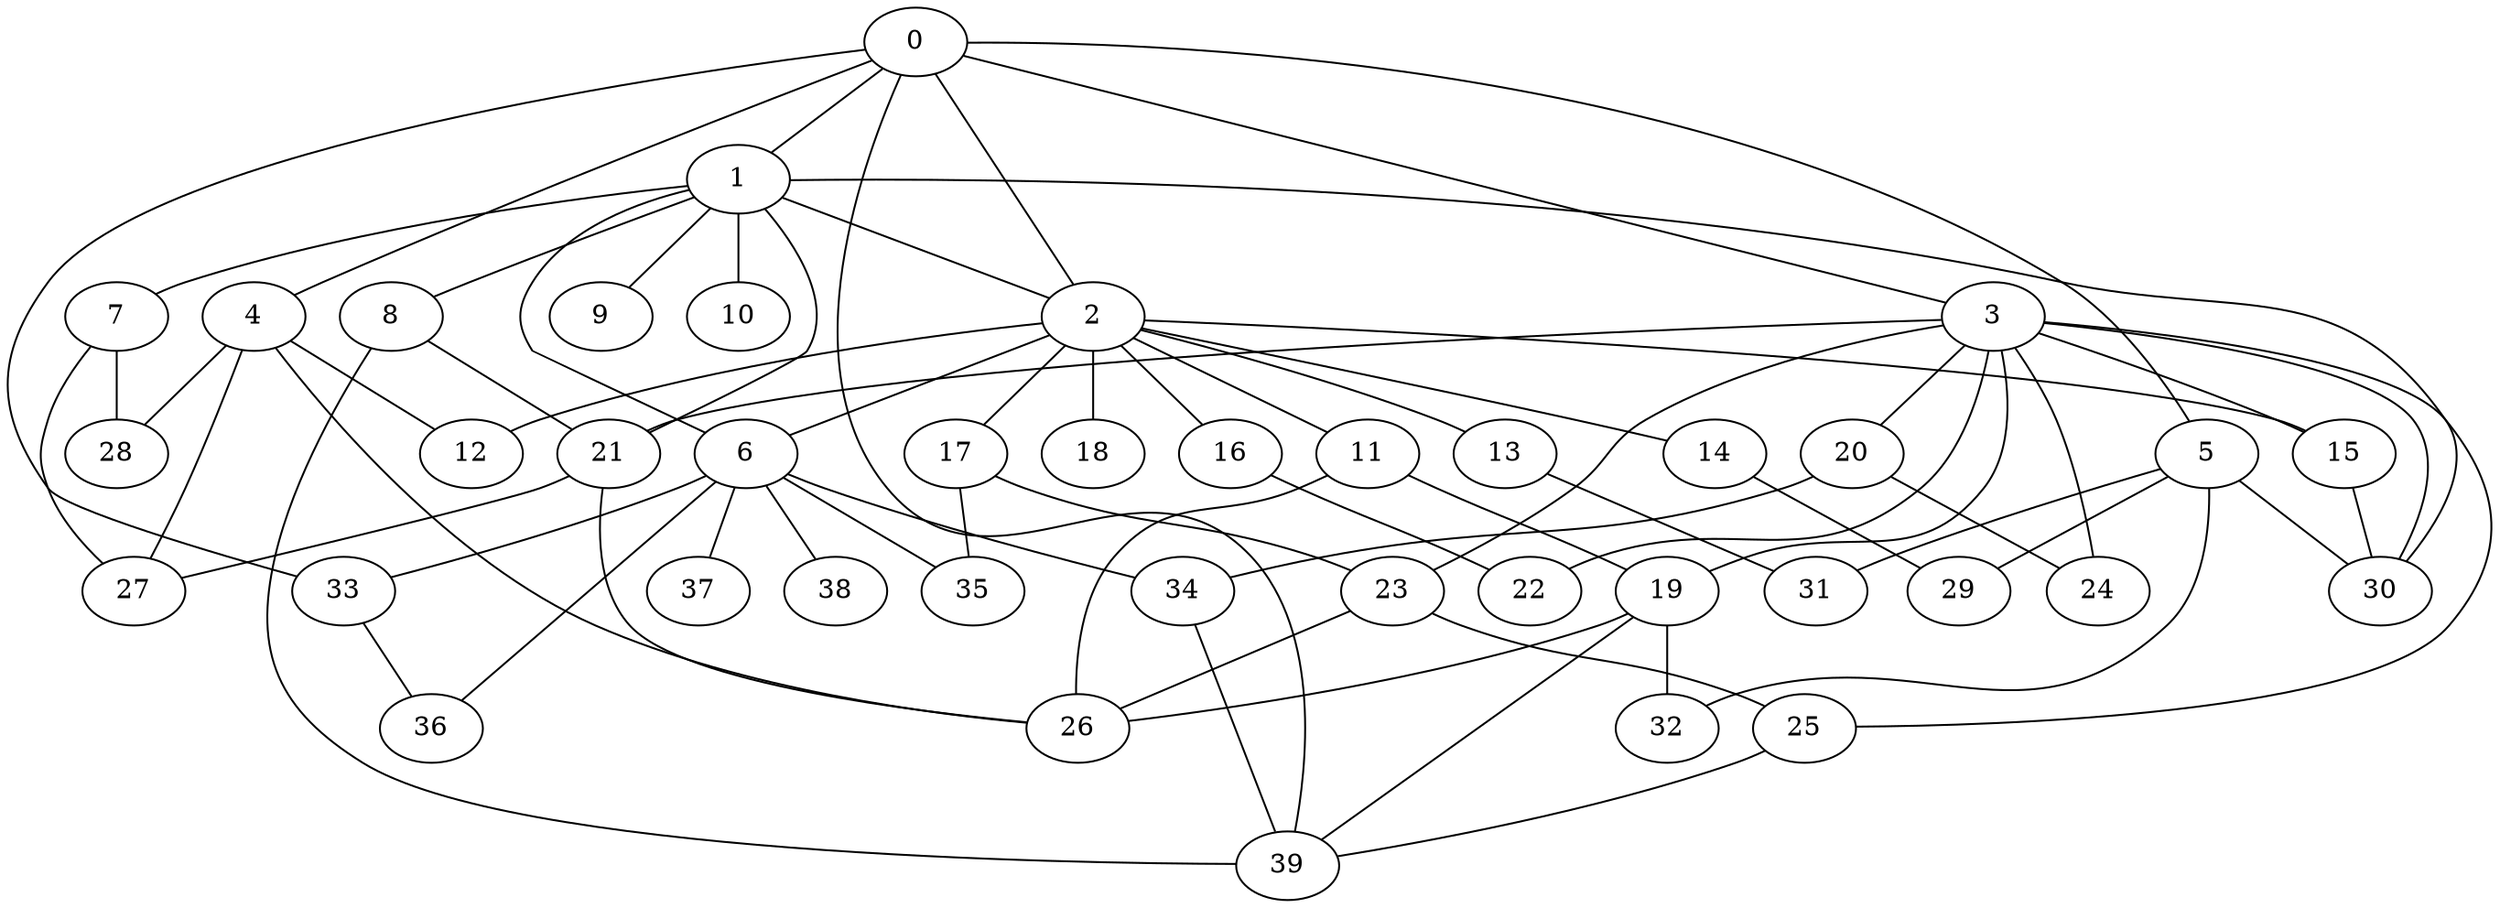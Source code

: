 
graph graphname {
    0 -- 1
0 -- 2
0 -- 3
0 -- 4
0 -- 5
0 -- 33
0 -- 39
1 -- 6
1 -- 7
1 -- 8
1 -- 9
1 -- 10
1 -- 21
1 -- 2
1 -- 30
2 -- 11
2 -- 12
2 -- 13
2 -- 14
2 -- 15
2 -- 16
2 -- 17
2 -- 18
2 -- 6
3 -- 19
3 -- 20
3 -- 21
3 -- 22
3 -- 23
3 -- 24
3 -- 25
3 -- 15
3 -- 30
4 -- 26
4 -- 27
4 -- 28
4 -- 12
5 -- 32
5 -- 29
5 -- 30
5 -- 31
6 -- 34
6 -- 35
6 -- 36
6 -- 37
6 -- 38
6 -- 33
7 -- 27
7 -- 28
8 -- 39
8 -- 21
11 -- 19
11 -- 26
13 -- 31
14 -- 29
15 -- 30
16 -- 22
17 -- 23
17 -- 35
19 -- 26
19 -- 39
19 -- 32
20 -- 34
20 -- 24
21 -- 27
21 -- 26
23 -- 26
23 -- 25
25 -- 39
33 -- 36
34 -- 39

}
